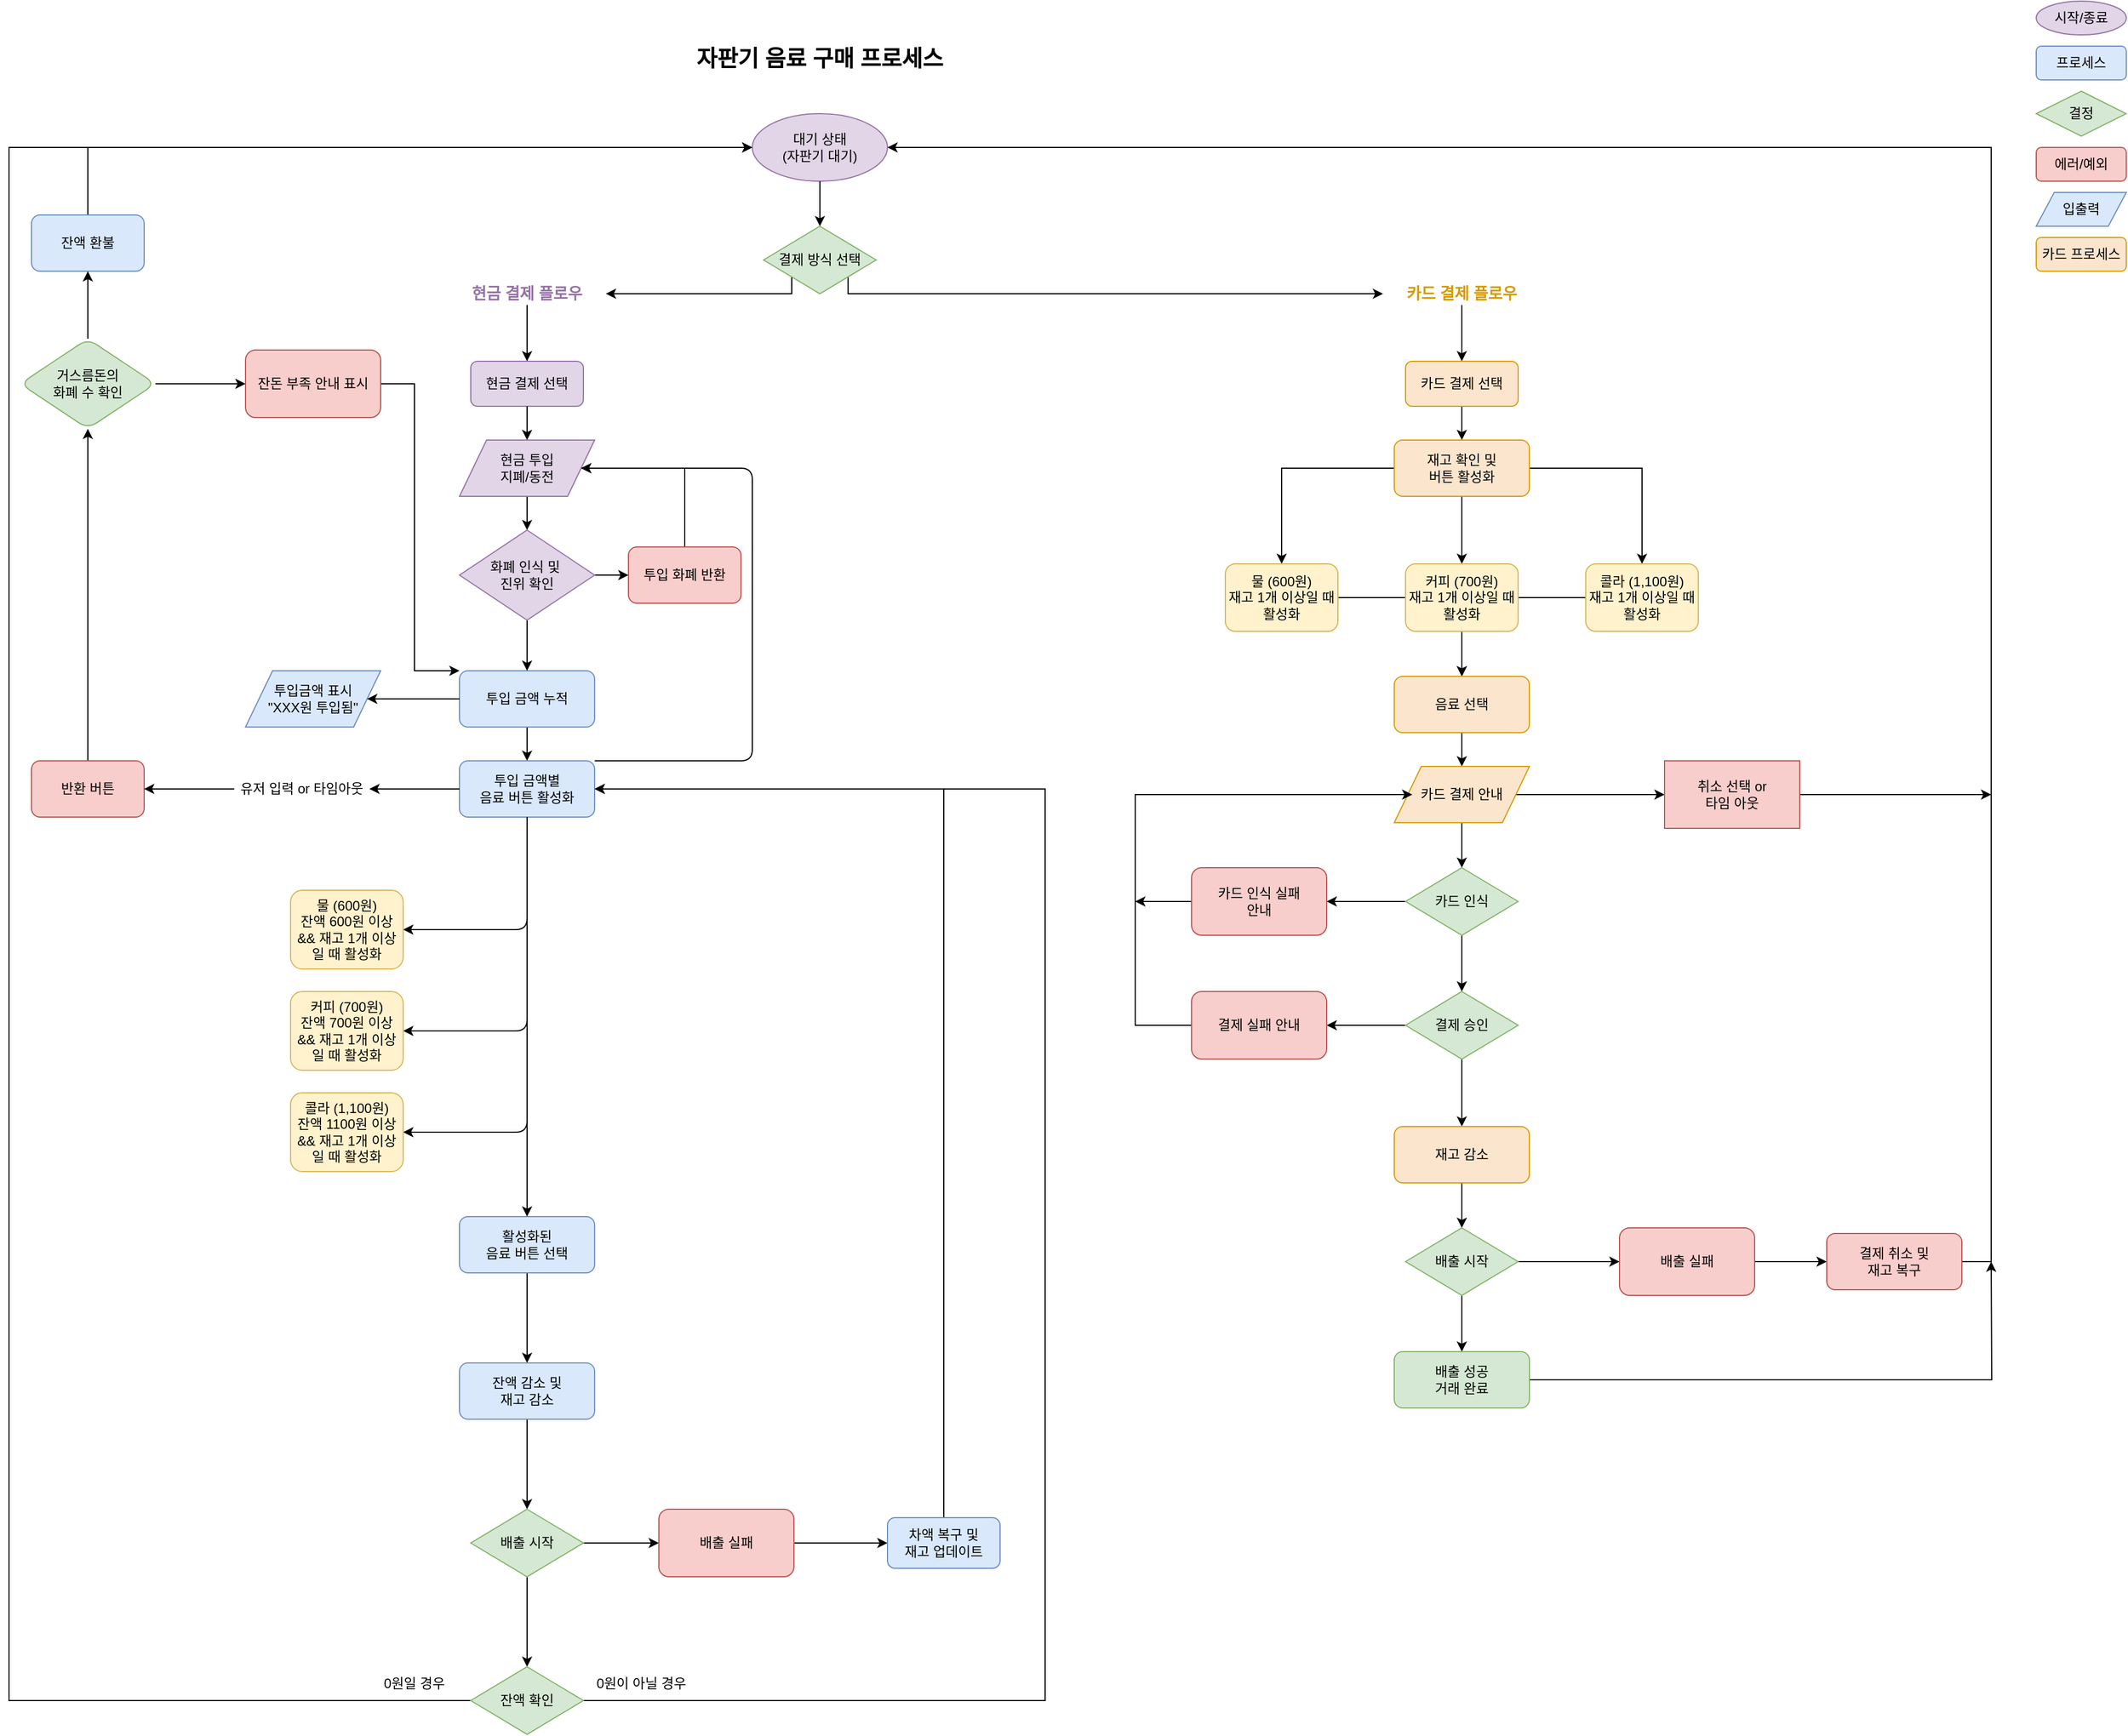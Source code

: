 <mxfile version="28.1.2">
  <diagram id="vending-machine-flow" name="자판기 음료 구매 프로세스">
    <mxGraphModel dx="1501" dy="782" grid="1" gridSize="10" guides="1" tooltips="1" connect="1" arrows="1" fold="1" page="1" pageScale="1" pageWidth="1654" pageHeight="1600" math="0" shadow="0">
      <root>
        <mxCell id="0" />
        <mxCell id="1" parent="0" />
        <mxCell id="title" value="자판기 음료 구매 프로세스" style="text;html=1;strokeColor=none;fillColor=none;align=center;verticalAlign=middle;whiteSpace=wrap;rounded=0;fontSize=20;fontStyle=1;" parent="1" vertex="1">
          <mxGeometry x="560" y="40" width="400" height="60" as="geometry" />
        </mxCell>
        <mxCell id="start" value="대기 상태&#xa;(자판기 대기)" style="ellipse;whiteSpace=wrap;html=1;fillColor=#e1d5e7;strokeColor=#9673a6;" parent="1" vertex="1">
          <mxGeometry x="700" y="120" width="120" height="60" as="geometry" />
        </mxCell>
        <mxCell id="6Mz6F5-ylSfaVTRymdz9-33" style="edgeStyle=orthogonalEdgeStyle;rounded=0;orthogonalLoop=1;jettySize=auto;html=1;exitX=0;exitY=1;exitDx=0;exitDy=0;" parent="1" source="payment-method" target="cash-label" edge="1">
          <mxGeometry relative="1" as="geometry">
            <Array as="points">
              <mxPoint x="735" y="280" />
            </Array>
          </mxGeometry>
        </mxCell>
        <mxCell id="6Mz6F5-ylSfaVTRymdz9-35" style="edgeStyle=orthogonalEdgeStyle;rounded=0;orthogonalLoop=1;jettySize=auto;html=1;exitX=1;exitY=1;exitDx=0;exitDy=0;" parent="1" source="payment-method" target="card-label" edge="1">
          <mxGeometry relative="1" as="geometry">
            <Array as="points">
              <mxPoint x="785" y="280" />
            </Array>
          </mxGeometry>
        </mxCell>
        <mxCell id="payment-method" value="결제 방식 선택" style="rhombus;whiteSpace=wrap;html=1;fillColor=#d5e8d4;strokeColor=#82b366;" parent="1" vertex="1">
          <mxGeometry x="710" y="220" width="100" height="60" as="geometry" />
        </mxCell>
        <mxCell id="cash-payment" value="현금 결제 선택" style="rounded=1;whiteSpace=wrap;html=1;fillColor=#e1d5e7;strokeColor=#9673a6;" parent="1" vertex="1">
          <mxGeometry x="450" y="340" width="100" height="40" as="geometry" />
        </mxCell>
        <mxCell id="6Mz6F5-ylSfaVTRymdz9-19" value="" style="edgeStyle=orthogonalEdgeStyle;rounded=0;orthogonalLoop=1;jettySize=auto;html=1;" parent="1" source="cash-input" target="6Mz6F5-ylSfaVTRymdz9-18" edge="1">
          <mxGeometry relative="1" as="geometry" />
        </mxCell>
        <mxCell id="cash-input" value="현금 투입&#xa;지폐/동전" style="shape=parallelogram;perimeter=parallelogramPerimeter;whiteSpace=wrap;html=1;fillColor=#e1d5e7;strokeColor=#9673a6;" parent="1" vertex="1">
          <mxGeometry x="440" y="410" width="120" height="50" as="geometry" />
        </mxCell>
        <mxCell id="9" value="" style="edgeStyle=none;html=1;" parent="1" source="cash-accumulate" target="button-activation" edge="1">
          <mxGeometry relative="1" as="geometry" />
        </mxCell>
        <mxCell id="cash-accumulate" value="투입 금액 누적" style="rounded=1;whiteSpace=wrap;html=1;fillColor=#dae8fc;strokeColor=#6c8ebf;" parent="1" vertex="1">
          <mxGeometry x="440" y="615" width="120" height="50" as="geometry" />
        </mxCell>
        <mxCell id="amount-display" value="투입금액 표시&#xa;&quot;XXX원 투입됨&quot;" style="shape=parallelogram;perimeter=parallelogramPerimeter;whiteSpace=wrap;html=1;fillColor=#dae8fc;strokeColor=#6c8ebf;" parent="1" vertex="1">
          <mxGeometry x="250" y="615" width="120" height="50" as="geometry" />
        </mxCell>
        <mxCell id="6" style="edgeStyle=none;html=1;exitX=0.5;exitY=1;exitDx=0;exitDy=0;entryX=1;entryY=0.5;entryDx=0;entryDy=0;" parent="1" source="button-activation" target="water-600" edge="1">
          <mxGeometry relative="1" as="geometry">
            <Array as="points">
              <mxPoint x="500" y="845" />
            </Array>
          </mxGeometry>
        </mxCell>
        <mxCell id="7" style="edgeStyle=none;html=1;entryX=1;entryY=0.5;entryDx=0;entryDy=0;" parent="1" source="button-activation" target="coffee-700" edge="1">
          <mxGeometry relative="1" as="geometry">
            <Array as="points">
              <mxPoint x="500" y="935" />
            </Array>
          </mxGeometry>
        </mxCell>
        <mxCell id="8" style="edgeStyle=none;html=1;entryX=1;entryY=0.5;entryDx=0;entryDy=0;" parent="1" source="button-activation" target="cola-1100" edge="1">
          <mxGeometry relative="1" as="geometry">
            <Array as="points">
              <mxPoint x="500" y="1025" />
            </Array>
          </mxGeometry>
        </mxCell>
        <mxCell id="11" style="edgeStyle=none;html=1;exitX=1;exitY=0;exitDx=0;exitDy=0;entryX=1;entryY=0.5;entryDx=0;entryDy=0;" parent="1" source="button-activation" target="cash-input" edge="1">
          <mxGeometry relative="1" as="geometry">
            <mxPoint x="730" y="420" as="targetPoint" />
            <Array as="points">
              <mxPoint x="700" y="695" />
              <mxPoint x="700" y="435" />
            </Array>
          </mxGeometry>
        </mxCell>
        <mxCell id="button-activation" value="투입 금액별&#xa;음료 버튼 활성화" style="rounded=1;whiteSpace=wrap;html=1;fillColor=#dae8fc;strokeColor=#6c8ebf;" parent="1" vertex="1">
          <mxGeometry x="440" y="695" width="120" height="50" as="geometry" />
        </mxCell>
        <mxCell id="SynDEJKTAf8im9LBMsMd-38" style="edgeStyle=orthogonalEdgeStyle;rounded=0;orthogonalLoop=1;jettySize=auto;html=1;entryX=0.5;entryY=0;entryDx=0;entryDy=0;" parent="1" source="cash-drink-selection" target="dispense-start" edge="1">
          <mxGeometry relative="1" as="geometry" />
        </mxCell>
        <mxCell id="cash-drink-selection" value="활성화된&#xa;음료 버튼 선택" style="rounded=1;whiteSpace=wrap;html=1;fillColor=#dae8fc;strokeColor=#6c8ebf;" parent="1" vertex="1">
          <mxGeometry x="440" y="1100" width="120" height="50" as="geometry" />
        </mxCell>
        <mxCell id="water-600" value="물 (600원)&lt;br&gt;잔액 600원 이상 &amp;amp;&amp;amp; 재고 1개 이상일 때&lt;span style=&quot;background-color: transparent; color: light-dark(rgb(0, 0, 0), rgb(255, 255, 255));&quot;&gt;&amp;nbsp;활성화&lt;/span&gt;" style="rounded=1;whiteSpace=wrap;html=1;fillColor=#fff2cc;strokeColor=#d6b656;" parent="1" vertex="1">
          <mxGeometry x="290" y="810" width="100" height="70" as="geometry" />
        </mxCell>
        <mxCell id="coffee-700" value="커피 (700원)&lt;br&gt;잔액 700원 이상 &amp;amp;&amp;amp; 재고 1개 이상일 때&lt;span style=&quot;color: light-dark(rgb(0, 0, 0), rgb(255, 255, 255)); background-color: transparent;&quot;&gt;&amp;nbsp;활성화&lt;/span&gt;" style="rounded=1;whiteSpace=wrap;html=1;fillColor=#fff2cc;strokeColor=#d6b656;" parent="1" vertex="1">
          <mxGeometry x="290" y="900" width="100" height="70" as="geometry" />
        </mxCell>
        <mxCell id="cola-1100" value="콜라 (1,100원)&lt;br&gt;잔액 1100원 이상 &amp;amp;&amp;amp; 재고 1개 이상일 때&lt;span style=&quot;color: light-dark(rgb(0, 0, 0), rgb(255, 255, 255)); background-color: transparent;&quot;&gt;&amp;nbsp;활성화&lt;/span&gt;" style="rounded=1;whiteSpace=wrap;html=1;fillColor=#fff2cc;strokeColor=#d6b656;" parent="1" vertex="1">
          <mxGeometry x="290" y="990" width="100" height="70" as="geometry" />
        </mxCell>
        <mxCell id="31" style="edgeStyle=none;html=1;entryX=0.5;entryY=1;entryDx=0;entryDy=0;" parent="1" source="cash-return" target="28" edge="1">
          <mxGeometry relative="1" as="geometry" />
        </mxCell>
        <mxCell id="cash-return" value="반환 버튼" style="rounded=1;whiteSpace=wrap;html=1;fillColor=#f8cecc;strokeColor=#b85450;" parent="1" vertex="1">
          <mxGeometry x="60" y="695" width="100" height="50" as="geometry" />
        </mxCell>
        <mxCell id="10" value="" style="edgeStyle=none;html=1;" parent="1" source="dispense-start" target="dispense-check" edge="1">
          <mxGeometry relative="1" as="geometry" />
        </mxCell>
        <mxCell id="dispense-start" value="잔액 감소 및&lt;br&gt;재고 감소" style="rounded=1;whiteSpace=wrap;html=1;fillColor=#dae8fc;strokeColor=#6c8ebf;" parent="1" vertex="1">
          <mxGeometry x="440" y="1230" width="120" height="50" as="geometry" />
        </mxCell>
        <mxCell id="25" value="" style="edgeStyle=none;html=1;" parent="1" source="dispense-check" target="dispense-fail" edge="1">
          <mxGeometry relative="1" as="geometry" />
        </mxCell>
        <mxCell id="27" value="" style="edgeStyle=none;html=1;" parent="1" source="dispense-check" target="26" edge="1">
          <mxGeometry relative="1" as="geometry" />
        </mxCell>
        <mxCell id="dispense-check" value="배출 시작" style="rhombus;whiteSpace=wrap;html=1;fillColor=#d5e8d4;strokeColor=#82b366;" parent="1" vertex="1">
          <mxGeometry x="450" y="1360" width="100" height="60" as="geometry" />
        </mxCell>
        <mxCell id="15" value="" style="edgeStyle=none;html=1;" parent="1" source="dispense-fail" target="14" edge="1">
          <mxGeometry relative="1" as="geometry" />
        </mxCell>
        <mxCell id="dispense-fail" value="배출 실패" style="rounded=1;whiteSpace=wrap;html=1;fillColor=#f8cecc;strokeColor=#b85450;" parent="1" vertex="1">
          <mxGeometry x="617" y="1360" width="120" height="60" as="geometry" />
        </mxCell>
        <mxCell id="edge1" parent="1" source="start" target="payment-method" edge="1">
          <mxGeometry relative="1" as="geometry" />
        </mxCell>
        <mxCell id="edge11" parent="1" source="cash-label" target="cash-payment" edge="1">
          <mxGeometry relative="1" as="geometry" />
        </mxCell>
        <mxCell id="edge2" parent="1" source="cash-payment" target="cash-input" edge="1">
          <mxGeometry relative="1" as="geometry" />
        </mxCell>
        <mxCell id="edge5" style="exitX=0.5;exitY=1;exitDx=0;exitDy=0;" parent="1" source="6Mz6F5-ylSfaVTRymdz9-18" target="cash-accumulate" edge="1">
          <mxGeometry relative="1" as="geometry">
            <mxPoint x="500.0" y="585" as="sourcePoint" />
          </mxGeometry>
        </mxCell>
        <mxCell id="edge6" parent="1" source="cash-accumulate" target="amount-display" edge="1">
          <mxGeometry relative="1" as="geometry" />
        </mxCell>
        <mxCell id="edge7" parent="1" source="button-activation" target="cash-drink-selection" edge="1">
          <mxGeometry relative="1" as="geometry" />
        </mxCell>
        <mxCell id="edge13" parent="1" source="SynDEJKTAf8im9LBMsMd-40" target="cash-return" edge="1">
          <mxGeometry relative="1" as="geometry" />
        </mxCell>
        <mxCell id="legend-start" value="시작/종료" style="ellipse;whiteSpace=wrap;html=1;fillColor=#e1d5e7;strokeColor=#9673a6;" parent="1" vertex="1">
          <mxGeometry x="1840" y="20" width="80" height="30" as="geometry" />
        </mxCell>
        <mxCell id="legend-process" value="프로세스" style="rounded=1;whiteSpace=wrap;html=1;fillColor=#dae8fc;strokeColor=#6c8ebf;" parent="1" vertex="1">
          <mxGeometry x="1840" y="60" width="80" height="30" as="geometry" />
        </mxCell>
        <mxCell id="legend-decision" value="결정" style="rhombus;whiteSpace=wrap;html=1;fillColor=#d5e8d4;strokeColor=#82b366;" parent="1" vertex="1">
          <mxGeometry x="1840" y="100" width="80" height="40" as="geometry" />
        </mxCell>
        <mxCell id="legend-error" value="에러/예외" style="rounded=1;whiteSpace=wrap;html=1;fillColor=#f8cecc;strokeColor=#b85450;" parent="1" vertex="1">
          <mxGeometry x="1840" y="150" width="80" height="30" as="geometry" />
        </mxCell>
        <mxCell id="legend-input-output" value="입출력" style="shape=parallelogram;perimeter=parallelogramPerimeter;whiteSpace=wrap;html=1;fillColor=#dae8fc;strokeColor=#6c8ebf;" parent="1" vertex="1">
          <mxGeometry x="1840" y="190" width="80" height="30" as="geometry" />
        </mxCell>
        <mxCell id="legend-card" value="카드 프로세스" style="rounded=1;whiteSpace=wrap;html=1;fillColor=#fce5cd;strokeColor=#d79b00;" parent="1" vertex="1">
          <mxGeometry x="1840" y="230" width="80" height="30" as="geometry" />
        </mxCell>
        <mxCell id="cash-label" value="현금 결제 플로우" style="text;html=1;strokeColor=none;fillColor=none;align=center;verticalAlign=middle;whiteSpace=wrap;rounded=0;fontSize=14;fontStyle=1;fontColor=#9673a6;" parent="1" vertex="1">
          <mxGeometry x="430" y="270" width="140" height="20" as="geometry" />
        </mxCell>
        <mxCell id="card-label" value="카드 결제 플로우" style="text;html=1;strokeColor=none;fillColor=none;align=center;verticalAlign=middle;whiteSpace=wrap;rounded=0;fontSize=14;fontStyle=1;fontColor=#d79b00;" parent="1" vertex="1">
          <mxGeometry x="1260" y="270" width="140" height="20" as="geometry" />
        </mxCell>
        <mxCell id="edge-card-payment" style="edgeStyle=orthogonalEdgeStyle;rounded=0;orthogonalLoop=1;jettySize=auto;html=1;" parent="1" source="card-label" target="card-payment" edge="1">
          <mxGeometry relative="1" as="geometry" />
        </mxCell>
        <mxCell id="edge-card-inventory" style="edgeStyle=orthogonalEdgeStyle;rounded=0;orthogonalLoop=1;jettySize=auto;html=1;" parent="1" source="card-payment" target="card-inventory-check" edge="1">
          <mxGeometry relative="1" as="geometry" />
        </mxCell>
        <mxCell id="edge-card-buttons1" style="edgeStyle=orthogonalEdgeStyle;rounded=0;orthogonalLoop=1;jettySize=auto;html=1;" parent="1" source="card-inventory-check" target="card-water-600" edge="1">
          <mxGeometry relative="1" as="geometry" />
        </mxCell>
        <mxCell id="edge-card-buttons2" style="edgeStyle=orthogonalEdgeStyle;rounded=0;orthogonalLoop=1;jettySize=auto;html=1;" parent="1" source="card-inventory-check" target="card-coffee-700" edge="1">
          <mxGeometry relative="1" as="geometry">
            <Array as="points">
              <mxPoint x="1330" y="480" />
              <mxPoint x="1330" y="480" />
            </Array>
          </mxGeometry>
        </mxCell>
        <mxCell id="edge-card-buttons3" style="edgeStyle=orthogonalEdgeStyle;rounded=0;orthogonalLoop=1;jettySize=auto;html=1;" parent="1" source="card-inventory-check" target="card-cola-1100" edge="1">
          <mxGeometry relative="1" as="geometry" />
        </mxCell>
        <mxCell id="edge-card-selection1" style="edgeStyle=orthogonalEdgeStyle;rounded=0;orthogonalLoop=1;jettySize=auto;html=1;" parent="1" source="card-water-600" target="card-drink-selection" edge="1">
          <mxGeometry relative="1" as="geometry" />
        </mxCell>
        <mxCell id="edge-card-selection3" style="edgeStyle=orthogonalEdgeStyle;rounded=0;orthogonalLoop=1;jettySize=auto;html=1;" parent="1" source="card-cola-1100" target="card-drink-selection" edge="1">
          <mxGeometry relative="1" as="geometry" />
        </mxCell>
        <mxCell id="edge-card-guide" style="edgeStyle=orthogonalEdgeStyle;rounded=0;orthogonalLoop=1;jettySize=auto;html=1;" parent="1" source="card-drink-selection" target="card-payment-guide" edge="1">
          <mxGeometry relative="1" as="geometry" />
        </mxCell>
        <mxCell id="edge-card-recognition" style="edgeStyle=orthogonalEdgeStyle;rounded=0;orthogonalLoop=1;jettySize=auto;html=1;" parent="1" source="card-payment-guide" target="card-recognition" edge="1">
          <mxGeometry relative="1" as="geometry" />
        </mxCell>
        <mxCell id="edge-recognition-fail" style="edgeStyle=orthogonalEdgeStyle;rounded=0;orthogonalLoop=1;jettySize=auto;html=1;" parent="1" source="card-recognition" target="card-recognition-fail" edge="1">
          <mxGeometry relative="1" as="geometry" />
        </mxCell>
        <mxCell id="edge-recognition-success" style="edgeStyle=orthogonalEdgeStyle;rounded=0;orthogonalLoop=1;jettySize=auto;html=1;" parent="1" source="card-recognition" target="payment-approval" edge="1">
          <mxGeometry relative="1" as="geometry" />
        </mxCell>
        <mxCell id="edge-payment-fail" style="edgeStyle=orthogonalEdgeStyle;rounded=0;orthogonalLoop=1;jettySize=auto;html=1;" parent="1" source="payment-approval" target="payment-failure-guide" edge="1">
          <mxGeometry relative="1" as="geometry" />
        </mxCell>
        <mxCell id="edge-payment-success-card" style="edgeStyle=orthogonalEdgeStyle;rounded=0;orthogonalLoop=1;jettySize=auto;html=1;" parent="1" source="payment-approval" target="card-stock-decrease" edge="1">
          <mxGeometry relative="1" as="geometry" />
        </mxCell>
        <mxCell id="edge-card-stock-dispense" style="edgeStyle=orthogonalEdgeStyle;rounded=0;orthogonalLoop=1;jettySize=auto;html=1;" parent="1" source="card-stock-decrease" target="card-dispense-check" edge="1">
          <mxGeometry relative="1" as="geometry" />
        </mxCell>
        <mxCell id="edge-card-dispense-success" style="edgeStyle=orthogonalEdgeStyle;rounded=0;orthogonalLoop=1;jettySize=auto;html=1;" parent="1" source="card-dispense-check" target="card-dispense-success" edge="1">
          <mxGeometry relative="1" as="geometry" />
        </mxCell>
        <mxCell id="edge-card-dispense-fail" style="edgeStyle=orthogonalEdgeStyle;rounded=0;orthogonalLoop=1;jettySize=auto;html=1;" parent="1" source="card-dispense-check" target="card-dispense-fail" edge="1">
          <mxGeometry relative="1" as="geometry" />
        </mxCell>
        <mxCell id="edge-card-cancel" style="edgeStyle=orthogonalEdgeStyle;rounded=0;orthogonalLoop=1;jettySize=auto;html=1;" parent="1" source="card-dispense-fail" target="card-payment-cancel" edge="1">
          <mxGeometry relative="1" as="geometry" />
        </mxCell>
        <mxCell id="GUCFuzj2RUA5XUl93MCB-39" value="" style="edgeStyle=orthogonalEdgeStyle;rounded=0;orthogonalLoop=1;jettySize=auto;html=1;" parent="1" source="6Mz6F5-ylSfaVTRymdz9-18" target="6Mz6F5-ylSfaVTRymdz9-22" edge="1">
          <mxGeometry relative="1" as="geometry" />
        </mxCell>
        <mxCell id="6Mz6F5-ylSfaVTRymdz9-18" value="화폐 인식 및&amp;nbsp;&lt;div&gt;진위 확인&lt;/div&gt;" style="rhombus;whiteSpace=wrap;html=1;fillColor=#e1d5e7;strokeColor=#9673a6;" parent="1" vertex="1">
          <mxGeometry x="440" y="490" width="120" height="80" as="geometry" />
        </mxCell>
        <mxCell id="GUCFuzj2RUA5XUl93MCB-40" style="edgeStyle=orthogonalEdgeStyle;rounded=0;orthogonalLoop=1;jettySize=auto;html=1;entryX=1;entryY=0.5;entryDx=0;entryDy=0;" parent="1" source="6Mz6F5-ylSfaVTRymdz9-22" target="cash-input" edge="1">
          <mxGeometry relative="1" as="geometry">
            <Array as="points">
              <mxPoint x="640" y="435" />
            </Array>
          </mxGeometry>
        </mxCell>
        <mxCell id="6Mz6F5-ylSfaVTRymdz9-22" value="투입 화폐 반환" style="rounded=1;whiteSpace=wrap;html=1;fillColor=#f8cecc;strokeColor=#b85450;" parent="1" vertex="1">
          <mxGeometry x="590" y="505" width="100" height="50" as="geometry" />
        </mxCell>
        <mxCell id="GUCFuzj2RUA5XUl93MCB-32" style="edgeStyle=orthogonalEdgeStyle;rounded=0;orthogonalLoop=1;jettySize=auto;html=1;entryX=0;entryY=0.5;entryDx=0;entryDy=0;" parent="1" source="6Mz6F5-ylSfaVTRymdz9-24" target="start" edge="1">
          <mxGeometry relative="1" as="geometry">
            <Array as="points">
              <mxPoint x="110" y="150" />
            </Array>
          </mxGeometry>
        </mxCell>
        <mxCell id="6Mz6F5-ylSfaVTRymdz9-24" value="잔액 환불" style="rounded=1;whiteSpace=wrap;html=1;fillColor=#dae8fc;strokeColor=#6c8ebf;" parent="1" vertex="1">
          <mxGeometry x="60" y="210" width="100" height="50" as="geometry" />
        </mxCell>
        <mxCell id="SynDEJKTAf8im9LBMsMd-30" style="edgeStyle=orthogonalEdgeStyle;rounded=0;orthogonalLoop=1;jettySize=auto;html=1;entryX=1;entryY=0.5;entryDx=0;entryDy=0;" parent="1" source="14" target="button-activation" edge="1">
          <mxGeometry relative="1" as="geometry">
            <Array as="points">
              <mxPoint x="870" y="720" />
            </Array>
          </mxGeometry>
        </mxCell>
        <mxCell id="14" value="차액 복구 및 &lt;br&gt;재고 업데이트" style="whiteSpace=wrap;html=1;fillColor=#dae8fc;strokeColor=#6c8ebf;rounded=1;" parent="1" vertex="1">
          <mxGeometry x="820" y="1367.5" width="100" height="45" as="geometry" />
        </mxCell>
        <mxCell id="SynDEJKTAf8im9LBMsMd-29" style="edgeStyle=orthogonalEdgeStyle;rounded=0;orthogonalLoop=1;jettySize=auto;html=1;entryX=0;entryY=0.5;entryDx=0;entryDy=0;" parent="1" source="26" target="start" edge="1">
          <mxGeometry relative="1" as="geometry">
            <mxPoint x="40" y="146.364" as="targetPoint" />
            <Array as="points">
              <mxPoint x="40" y="1530" />
              <mxPoint x="40" y="150" />
            </Array>
          </mxGeometry>
        </mxCell>
        <mxCell id="SynDEJKTAf8im9LBMsMd-31" style="edgeStyle=orthogonalEdgeStyle;rounded=0;orthogonalLoop=1;jettySize=auto;html=1;entryX=1;entryY=0.5;entryDx=0;entryDy=0;" parent="1" source="26" target="button-activation" edge="1">
          <mxGeometry relative="1" as="geometry">
            <Array as="points">
              <mxPoint x="960" y="1530" />
              <mxPoint x="960" y="720" />
            </Array>
          </mxGeometry>
        </mxCell>
        <mxCell id="26" value="잔액 확인" style="rhombus;whiteSpace=wrap;html=1;fillColor=#d5e8d4;strokeColor=#82b366;" parent="1" vertex="1">
          <mxGeometry x="450" y="1500" width="100" height="60" as="geometry" />
        </mxCell>
        <mxCell id="SynDEJKTAf8im9LBMsMd-32" value="0원일 경우" style="text;html=1;align=center;verticalAlign=middle;whiteSpace=wrap;rounded=0;" parent="1" vertex="1">
          <mxGeometry x="370" y="1500" width="60" height="30" as="geometry" />
        </mxCell>
        <mxCell id="SynDEJKTAf8im9LBMsMd-35" value="0원이 아닐 경우" style="text;html=1;align=center;verticalAlign=middle;whiteSpace=wrap;rounded=0;" parent="1" vertex="1">
          <mxGeometry x="550" y="1500" width="103" height="30" as="geometry" />
        </mxCell>
        <mxCell id="SynDEJKTAf8im9LBMsMd-41" value="" parent="1" source="button-activation" target="SynDEJKTAf8im9LBMsMd-40" edge="1">
          <mxGeometry relative="1" as="geometry">
            <mxPoint x="440" y="720" as="sourcePoint" />
            <mxPoint x="310" y="720" as="targetPoint" />
          </mxGeometry>
        </mxCell>
        <mxCell id="SynDEJKTAf8im9LBMsMd-40" value="유저 입력 or 타임아웃" style="text;html=1;align=center;verticalAlign=middle;whiteSpace=wrap;rounded=0;" parent="1" vertex="1">
          <mxGeometry x="240" y="705" width="120" height="30" as="geometry" />
        </mxCell>
        <mxCell id="32" style="edgeStyle=none;html=1;entryX=0.5;entryY=1;entryDx=0;entryDy=0;" parent="1" source="28" target="6Mz6F5-ylSfaVTRymdz9-24" edge="1">
          <mxGeometry relative="1" as="geometry" />
        </mxCell>
        <mxCell id="GUCFuzj2RUA5XUl93MCB-34" value="" style="edgeStyle=orthogonalEdgeStyle;rounded=0;orthogonalLoop=1;jettySize=auto;html=1;" parent="1" source="28" target="GUCFuzj2RUA5XUl93MCB-33" edge="1">
          <mxGeometry relative="1" as="geometry" />
        </mxCell>
        <mxCell id="28" value="거스름돈의&lt;br&gt;화폐 수 확인" style="rhombus;whiteSpace=wrap;html=1;fillColor=#d5e8d4;strokeColor=#82b366;rounded=1;" parent="1" vertex="1">
          <mxGeometry x="50" y="320" width="120" height="80" as="geometry" />
        </mxCell>
        <mxCell id="GUCFuzj2RUA5XUl93MCB-37" style="edgeStyle=orthogonalEdgeStyle;rounded=0;orthogonalLoop=1;jettySize=auto;html=1;exitX=1;exitY=0.5;exitDx=0;exitDy=0;entryX=0;entryY=0;entryDx=0;entryDy=0;" parent="1" source="GUCFuzj2RUA5XUl93MCB-33" target="cash-accumulate" edge="1">
          <mxGeometry relative="1" as="geometry">
            <Array as="points">
              <mxPoint x="400" y="360" />
              <mxPoint x="400" y="615" />
            </Array>
          </mxGeometry>
        </mxCell>
        <mxCell id="GUCFuzj2RUA5XUl93MCB-33" value="잔돈 부족 안내 표시" style="whiteSpace=wrap;html=1;fillColor=#f8cecc;strokeColor=#b85450;rounded=1;" parent="1" vertex="1">
          <mxGeometry x="250" y="330" width="120" height="60" as="geometry" />
        </mxCell>
        <mxCell id="card-payment" value="카드 결제 선택" style="rounded=1;whiteSpace=wrap;html=1;fillColor=#fce5cd;strokeColor=#d79b00;" parent="1" vertex="1">
          <mxGeometry x="1280" y="340" width="100" height="40" as="geometry" />
        </mxCell>
        <mxCell id="card-inventory-check" value="재고 확인 및&#xa;버튼 활성화" style="rounded=1;whiteSpace=wrap;html=1;fillColor=#fce5cd;strokeColor=#d79b00;" parent="1" vertex="1">
          <mxGeometry x="1270" y="410" width="120" height="50" as="geometry" />
        </mxCell>
        <mxCell id="card-water-600" value="물 (600원)&#xa;재고 1개 이상일 때 활성화" style="rounded=1;whiteSpace=wrap;html=1;fillColor=#fff2cc;strokeColor=#d6b656;" parent="1" vertex="1">
          <mxGeometry x="1120" y="520" width="100" height="60" as="geometry" />
        </mxCell>
        <mxCell id="card-coffee-700" value="커피 (700원)&#xa;재고 1개 이상일 때 활성화" style="rounded=1;whiteSpace=wrap;html=1;fillColor=#fff2cc;strokeColor=#d6b656;" parent="1" vertex="1">
          <mxGeometry x="1280" y="520" width="100" height="60" as="geometry" />
        </mxCell>
        <mxCell id="card-cola-1100" value="콜라 (1,100원)&#xa;재고 1개 이상일 때 활성화" style="rounded=1;whiteSpace=wrap;html=1;fillColor=#fff2cc;strokeColor=#d6b656;" parent="1" vertex="1">
          <mxGeometry x="1440" y="520" width="100" height="60" as="geometry" />
        </mxCell>
        <mxCell id="card-drink-selection" value="음료 선택" style="rounded=1;whiteSpace=wrap;html=1;fillColor=#fce5cd;strokeColor=#d79b00;" parent="1" vertex="1">
          <mxGeometry x="1270" y="620" width="120" height="50" as="geometry" />
        </mxCell>
        <mxCell id="bCsJ1rRkcrmho4hADfNT-44" value="" style="edgeStyle=orthogonalEdgeStyle;rounded=0;orthogonalLoop=1;jettySize=auto;html=1;" edge="1" parent="1" source="card-payment-guide" target="bCsJ1rRkcrmho4hADfNT-34">
          <mxGeometry relative="1" as="geometry" />
        </mxCell>
        <mxCell id="card-payment-guide" value="카드 결제 안내" style="shape=parallelogram;perimeter=parallelogramPerimeter;whiteSpace=wrap;html=1;fillColor=#fce5cd;strokeColor=#d79b00;" parent="1" vertex="1">
          <mxGeometry x="1270" y="700" width="120" height="50" as="geometry" />
        </mxCell>
        <mxCell id="card-recognition" value="카드 인식" style="rhombus;whiteSpace=wrap;html=1;fillColor=#d5e8d4;strokeColor=#82b366;" parent="1" vertex="1">
          <mxGeometry x="1280" y="790" width="100" height="60" as="geometry" />
        </mxCell>
        <mxCell id="bCsJ1rRkcrmho4hADfNT-46" style="edgeStyle=orthogonalEdgeStyle;rounded=0;orthogonalLoop=1;jettySize=auto;html=1;" edge="1" parent="1" source="card-recognition-fail">
          <mxGeometry relative="1" as="geometry">
            <mxPoint x="1040" y="820" as="targetPoint" />
          </mxGeometry>
        </mxCell>
        <mxCell id="card-recognition-fail" value="카드 인식 실패&#xa;안내" style="rounded=1;whiteSpace=wrap;html=1;fillColor=#f8cecc;strokeColor=#b85450;" parent="1" vertex="1">
          <mxGeometry x="1090" y="790" width="120" height="60" as="geometry" />
        </mxCell>
        <mxCell id="payment-approval" value="결제 승인" style="rhombus;whiteSpace=wrap;html=1;fillColor=#d5e8d4;strokeColor=#82b366;" parent="1" vertex="1">
          <mxGeometry x="1280" y="900" width="100" height="60" as="geometry" />
        </mxCell>
        <mxCell id="bCsJ1rRkcrmho4hADfNT-39" style="edgeStyle=orthogonalEdgeStyle;rounded=0;orthogonalLoop=1;jettySize=auto;html=1;" edge="1" parent="1" source="payment-failure-guide">
          <mxGeometry relative="1" as="geometry">
            <mxPoint x="1286" y="725" as="targetPoint" />
            <Array as="points">
              <mxPoint x="1040" y="930" />
              <mxPoint x="1040" y="725" />
              <mxPoint x="1286" y="725" />
            </Array>
          </mxGeometry>
        </mxCell>
        <mxCell id="payment-failure-guide" value="결제 실패 안내" style="rounded=1;whiteSpace=wrap;html=1;fillColor=#f8cecc;strokeColor=#b85450;" parent="1" vertex="1">
          <mxGeometry x="1090" y="900" width="120" height="60" as="geometry" />
        </mxCell>
        <mxCell id="card-stock-decrease" value="재고 감소" style="rounded=1;whiteSpace=wrap;html=1;fillColor=#fce5cd;strokeColor=#d79b00;" parent="1" vertex="1">
          <mxGeometry x="1270" y="1020" width="120" height="50" as="geometry" />
        </mxCell>
        <mxCell id="card-dispense-check" value="배출 시작" style="rhombus;whiteSpace=wrap;html=1;fillColor=#d5e8d4;strokeColor=#82b366;" parent="1" vertex="1">
          <mxGeometry x="1280" y="1110" width="100" height="60" as="geometry" />
        </mxCell>
        <mxCell id="bCsJ1rRkcrmho4hADfNT-33" style="edgeStyle=orthogonalEdgeStyle;rounded=0;orthogonalLoop=1;jettySize=auto;html=1;" edge="1" parent="1" source="card-dispense-success">
          <mxGeometry relative="1" as="geometry">
            <mxPoint x="1800" y="1140" as="targetPoint" />
          </mxGeometry>
        </mxCell>
        <mxCell id="card-dispense-success" value="배출 성공&#xa;거래 완료" style="rounded=1;whiteSpace=wrap;html=1;fillColor=#d5e8d4;strokeColor=#82b366;" parent="1" vertex="1">
          <mxGeometry x="1270" y="1220" width="120" height="50" as="geometry" />
        </mxCell>
        <mxCell id="card-dispense-fail" value="배출 실패" style="rounded=1;whiteSpace=wrap;html=1;fillColor=#f8cecc;strokeColor=#b85450;" parent="1" vertex="1">
          <mxGeometry x="1470" y="1110" width="120" height="60" as="geometry" />
        </mxCell>
        <mxCell id="bCsJ1rRkcrmho4hADfNT-32" style="edgeStyle=orthogonalEdgeStyle;rounded=0;orthogonalLoop=1;jettySize=auto;html=1;entryX=1;entryY=0.5;entryDx=0;entryDy=0;" edge="1" parent="1" source="card-payment-cancel" target="start">
          <mxGeometry relative="1" as="geometry">
            <Array as="points">
              <mxPoint x="1800" y="1140" />
              <mxPoint x="1800" y="150" />
            </Array>
          </mxGeometry>
        </mxCell>
        <mxCell id="card-payment-cancel" value="결제 취소 및&#xa;재고 복구" style="rounded=1;whiteSpace=wrap;html=1;fillColor=#f8cecc;strokeColor=#b85450;" parent="1" vertex="1">
          <mxGeometry x="1654" y="1115" width="120" height="50" as="geometry" />
        </mxCell>
        <mxCell id="bCsJ1rRkcrmho4hADfNT-45" style="edgeStyle=orthogonalEdgeStyle;rounded=0;orthogonalLoop=1;jettySize=auto;html=1;" edge="1" parent="1" source="bCsJ1rRkcrmho4hADfNT-34">
          <mxGeometry relative="1" as="geometry">
            <mxPoint x="1800" y="725" as="targetPoint" />
          </mxGeometry>
        </mxCell>
        <mxCell id="bCsJ1rRkcrmho4hADfNT-34" value="취소 선택 or&lt;br&gt;타임 아웃" style="whiteSpace=wrap;html=1;fillColor=#f8cecc;strokeColor=#b85450;" vertex="1" parent="1">
          <mxGeometry x="1510" y="695" width="120" height="60" as="geometry" />
        </mxCell>
      </root>
    </mxGraphModel>
  </diagram>
</mxfile>
